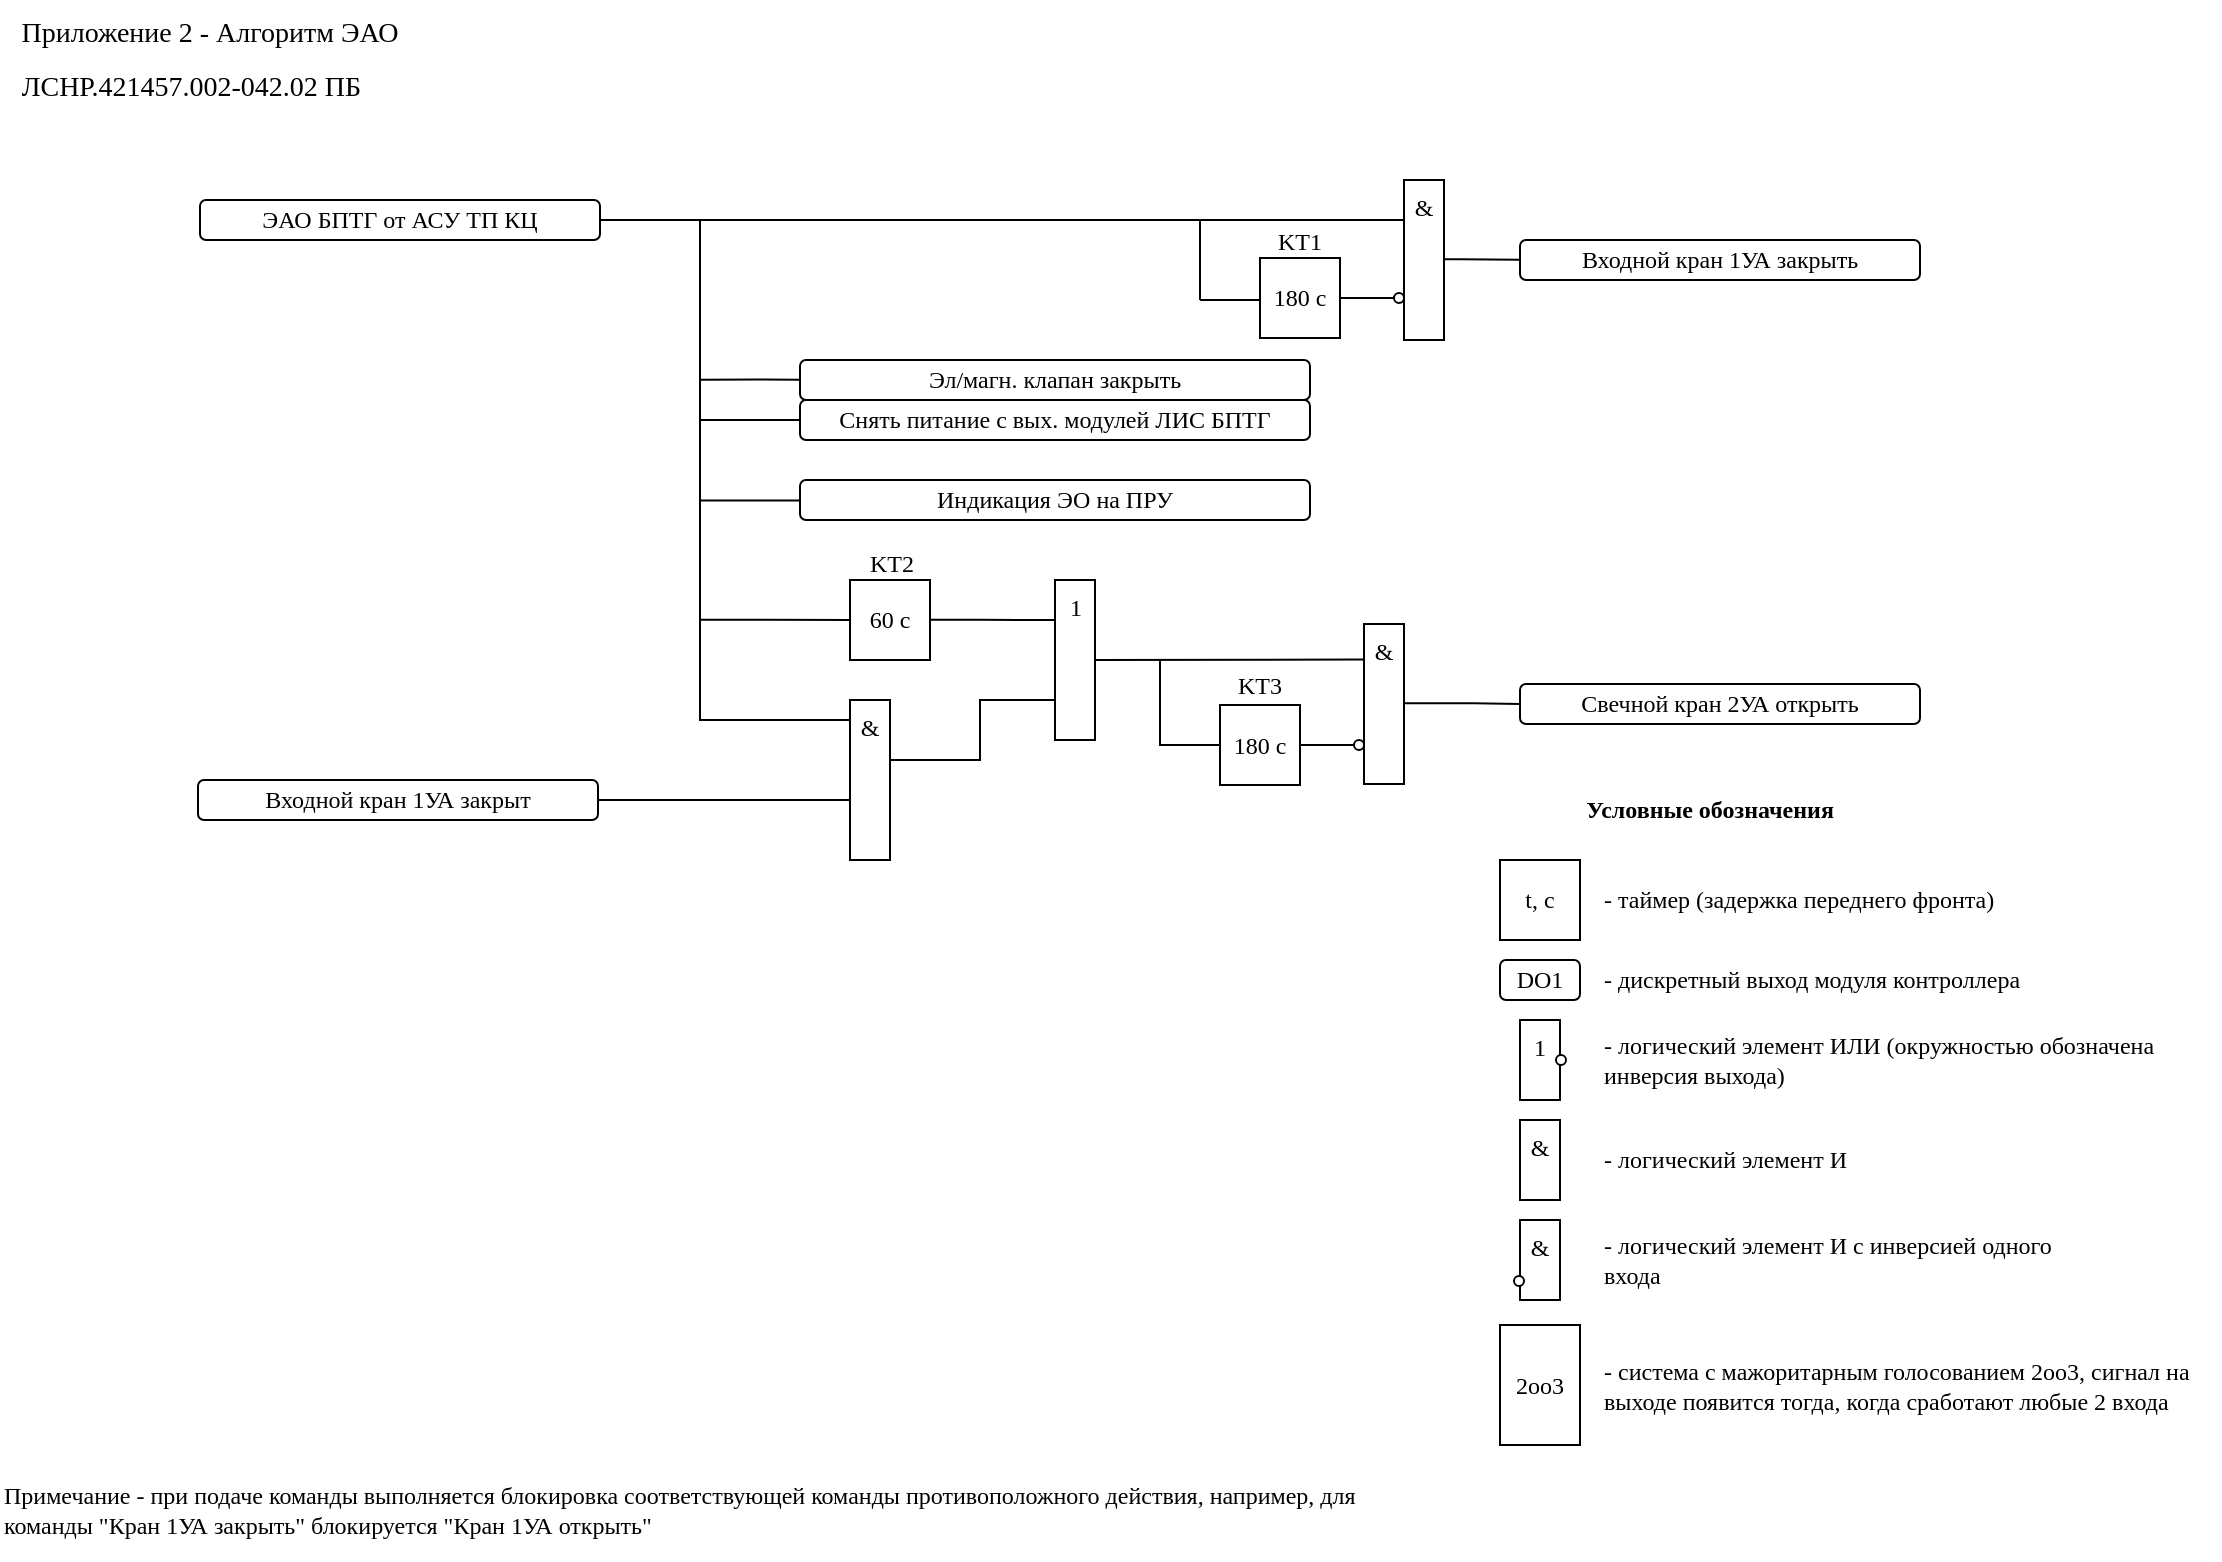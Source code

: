 <mxfile version="24.5.3" type="github">
  <diagram id="KjCAZHo6sr9IO5SEz2zb" name="ЭАО последствия">
    <mxGraphModel dx="819" dy="498" grid="1" gridSize="10" guides="1" tooltips="1" connect="1" arrows="1" fold="1" page="1" pageScale="1" pageWidth="1169" pageHeight="827" math="0" shadow="0">
      <root>
        <mxCell id="0" />
        <mxCell id="1" parent="0" />
        <mxCell id="snfo3hUEOQCX2EgYNw8K-1" value="&lt;h1 style=&quot;border-color: var(--border-color); text-align: left; font-size: 14px;&quot;&gt;&lt;span style=&quot;font-weight: normal;&quot;&gt;Приложение 2 - Алгоритм ЭАО&lt;/span&gt;&lt;/h1&gt;&lt;h1 style=&quot;text-align: left; font-size: 14px;&quot;&gt;&lt;span style=&quot;font-weight: normal;&quot;&gt;ЛСНР.421457.002-042.02 ПБ&lt;/span&gt;&lt;/h1&gt;" style="text;html=1;strokeColor=none;fillColor=none;spacing=5;spacingTop=-20;whiteSpace=wrap;overflow=hidden;rounded=0;align=center;fontSize=18;verticalAlign=top;fontFamily=Tahoma;" parent="1" vertex="1">
          <mxGeometry x="40" y="20" width="210" height="50" as="geometry" />
        </mxCell>
        <mxCell id="vp8R3FniqfXXm2EuUfDi-2" value="ЭАО БПТГ от АСУ ТП КЦ" style="rounded=1;whiteSpace=wrap;html=1;fontFamily=Tahoma;" parent="1" vertex="1">
          <mxGeometry x="140" y="110" width="200" height="20" as="geometry" />
        </mxCell>
        <mxCell id="vp8R3FniqfXXm2EuUfDi-4" value="" style="edgeStyle=orthogonalEdgeStyle;rounded=0;orthogonalLoop=1;jettySize=auto;html=1;endArrow=none;endFill=0;entryX=0;entryY=0.25;entryDx=0;entryDy=0;exitX=1;exitY=0.5;exitDx=0;exitDy=0;fontFamily=Tahoma;" parent="1" source="vp8R3FniqfXXm2EuUfDi-2" target="ncauQP9AvjcyV4FWilIb-8" edge="1">
          <mxGeometry relative="1" as="geometry">
            <mxPoint x="325" y="120" as="sourcePoint" />
            <mxPoint x="445" y="120" as="targetPoint" />
            <Array as="points" />
          </mxGeometry>
        </mxCell>
        <mxCell id="vp8R3FniqfXXm2EuUfDi-6" value="Снять питание с вых. модулей ЛИС БПТГ" style="rounded=1;whiteSpace=wrap;html=1;fontFamily=Tahoma;" parent="1" vertex="1">
          <mxGeometry x="440" y="210" width="255" height="20" as="geometry" />
        </mxCell>
        <mxCell id="vp8R3FniqfXXm2EuUfDi-21" value="" style="edgeStyle=orthogonalEdgeStyle;rounded=0;orthogonalLoop=1;jettySize=auto;html=1;endArrow=none;endFill=0;fontFamily=Tahoma;" parent="1" edge="1">
          <mxGeometry relative="1" as="geometry">
            <mxPoint x="390" y="220" as="sourcePoint" />
            <mxPoint x="440" y="220" as="targetPoint" />
            <Array as="points">
              <mxPoint x="420" y="220.19" />
              <mxPoint x="420" y="220.19" />
            </Array>
          </mxGeometry>
        </mxCell>
        <mxCell id="vp8R3FniqfXXm2EuUfDi-29" value="" style="edgeStyle=orthogonalEdgeStyle;rounded=0;orthogonalLoop=1;jettySize=auto;html=1;endArrow=none;endFill=0;fontFamily=Tahoma;entryX=0;entryY=0.25;entryDx=0;entryDy=0;" parent="1" edge="1">
          <mxGeometry relative="1" as="geometry">
            <mxPoint x="390" y="120" as="sourcePoint" />
            <mxPoint x="465" y="370" as="targetPoint" />
            <Array as="points">
              <mxPoint x="390" y="370" />
            </Array>
          </mxGeometry>
        </mxCell>
        <mxCell id="vp8R3FniqfXXm2EuUfDi-32" value="Входной кран 1УА закрыть" style="whiteSpace=wrap;html=1;rounded=1;fontFamily=Tahoma;" parent="1" vertex="1">
          <mxGeometry x="800" y="130" width="200" height="20" as="geometry" />
        </mxCell>
        <mxCell id="vp8R3FniqfXXm2EuUfDi-34" value="60 с" style="whiteSpace=wrap;html=1;rounded=0;fontFamily=Tahoma;" parent="1" vertex="1">
          <mxGeometry x="465" y="300" width="40" height="40" as="geometry" />
        </mxCell>
        <mxCell id="vp8R3FniqfXXm2EuUfDi-39" value="Входной кран 1УА закрыт" style="whiteSpace=wrap;html=1;rounded=1;fontFamily=Tahoma;" parent="1" vertex="1">
          <mxGeometry x="139" y="400" width="200" height="20" as="geometry" />
        </mxCell>
        <mxCell id="WGOIWOtRlZful5z0XLVo-1" value="Примечание - при подаче команды выполняется блокировка соответствующей команды противоположного действия, например, для команды &quot;Кран 1УА закрыть&quot; блокируется &quot;Кран 1УА открыть&quot;" style="text;html=1;strokeColor=none;fillColor=none;align=left;verticalAlign=middle;whiteSpace=wrap;rounded=0;fontFamily=Tahoma;" parent="1" vertex="1">
          <mxGeometry x="40" y="740" width="700" height="50" as="geometry" />
        </mxCell>
        <mxCell id="ncauQP9AvjcyV4FWilIb-7" value="180 c" style="whiteSpace=wrap;html=1;rounded=0;fontFamily=Tahoma;" parent="1" vertex="1">
          <mxGeometry x="670" y="139" width="40" height="40" as="geometry" />
        </mxCell>
        <mxCell id="ncauQP9AvjcyV4FWilIb-8" value="&amp;amp;" style="whiteSpace=wrap;html=1;rounded=0;fontFamily=Tahoma;verticalAlign=top;" parent="1" vertex="1">
          <mxGeometry x="742" y="100" width="20" height="80" as="geometry" />
        </mxCell>
        <mxCell id="ncauQP9AvjcyV4FWilIb-9" value="" style="ellipse;whiteSpace=wrap;html=1;aspect=fixed;rounded=1;fontFamily=Tahoma;" parent="1" vertex="1">
          <mxGeometry x="737" y="156.5" width="5" height="5" as="geometry" />
        </mxCell>
        <mxCell id="ncauQP9AvjcyV4FWilIb-10" value="" style="edgeStyle=orthogonalEdgeStyle;rounded=0;orthogonalLoop=1;jettySize=auto;html=1;endArrow=none;endFill=0;fontFamily=Tahoma;" parent="1" edge="1">
          <mxGeometry relative="1" as="geometry">
            <mxPoint x="640" y="159.99" as="sourcePoint" />
            <mxPoint x="670" y="160" as="targetPoint" />
            <Array as="points">
              <mxPoint x="660" y="159.99" />
              <mxPoint x="660" y="159.99" />
            </Array>
          </mxGeometry>
        </mxCell>
        <mxCell id="ncauQP9AvjcyV4FWilIb-11" value="" style="edgeStyle=orthogonalEdgeStyle;rounded=0;orthogonalLoop=1;jettySize=auto;html=1;endArrow=none;endFill=0;fontFamily=Tahoma;entryX=0;entryY=0.5;entryDx=0;entryDy=0;exitX=1;exitY=0.5;exitDx=0;exitDy=0;" parent="1" edge="1">
          <mxGeometry relative="1" as="geometry">
            <mxPoint x="710" y="159" as="sourcePoint" />
            <mxPoint x="737" y="158" as="targetPoint" />
            <Array as="points" />
          </mxGeometry>
        </mxCell>
        <mxCell id="ncauQP9AvjcyV4FWilIb-12" value="" style="edgeStyle=orthogonalEdgeStyle;rounded=0;orthogonalLoop=1;jettySize=auto;html=1;endArrow=none;endFill=0;fontFamily=Tahoma;" parent="1" edge="1">
          <mxGeometry relative="1" as="geometry">
            <mxPoint x="640" y="120" as="sourcePoint" />
            <mxPoint x="640" y="160" as="targetPoint" />
            <Array as="points">
              <mxPoint x="640" y="130" />
              <mxPoint x="640" y="130" />
            </Array>
          </mxGeometry>
        </mxCell>
        <mxCell id="lG8BZ00KBG59aB3c4YK1-5" value="" style="edgeStyle=orthogonalEdgeStyle;rounded=0;orthogonalLoop=1;jettySize=auto;html=1;endArrow=none;endFill=0;entryX=0;entryY=0.5;entryDx=0;entryDy=0;fontFamily=Tahoma;exitX=1.008;exitY=0.495;exitDx=0;exitDy=0;exitPerimeter=0;" parent="1" source="ncauQP9AvjcyV4FWilIb-8" edge="1">
          <mxGeometry relative="1" as="geometry">
            <mxPoint x="760" y="139.86" as="sourcePoint" />
            <mxPoint x="800" y="139.86" as="targetPoint" />
            <Array as="points">
              <mxPoint x="770" y="140" />
            </Array>
          </mxGeometry>
        </mxCell>
        <mxCell id="kb3w1TMYhDqOUEDyAWUW-1" value="Индикация ЭО на ПРУ" style="whiteSpace=wrap;html=1;rounded=1;fontFamily=Tahoma;" parent="1" vertex="1">
          <mxGeometry x="440" y="250" width="255" height="20" as="geometry" />
        </mxCell>
        <mxCell id="kb3w1TMYhDqOUEDyAWUW-4" value="" style="edgeStyle=orthogonalEdgeStyle;rounded=0;orthogonalLoop=1;jettySize=auto;html=1;endArrow=none;endFill=0;fontFamily=Tahoma;exitX=1;exitY=0.5;exitDx=0;exitDy=0;entryX=0.002;entryY=0.513;entryDx=0;entryDy=0;entryPerimeter=0;" parent="1" source="vp8R3FniqfXXm2EuUfDi-2" target="kb3w1TMYhDqOUEDyAWUW-1" edge="1">
          <mxGeometry relative="1" as="geometry">
            <mxPoint x="305" y="120" as="sourcePoint" />
            <mxPoint x="384" y="260" as="targetPoint" />
            <Array as="points">
              <mxPoint x="390" y="120" />
              <mxPoint x="390" y="260" />
            </Array>
          </mxGeometry>
        </mxCell>
        <mxCell id="ztT179E0r6GBONuLtkep-3" value="" style="edgeStyle=orthogonalEdgeStyle;rounded=0;orthogonalLoop=1;jettySize=auto;html=1;endArrow=none;endFill=0;fontFamily=Tahoma;entryX=0;entryY=0.5;entryDx=0;entryDy=0;" parent="1" target="vp8R3FniqfXXm2EuUfDi-34" edge="1">
          <mxGeometry relative="1" as="geometry">
            <mxPoint x="390" y="319.89" as="sourcePoint" />
            <mxPoint x="440" y="319.89" as="targetPoint" />
            <Array as="points">
              <mxPoint x="420" y="320" />
            </Array>
          </mxGeometry>
        </mxCell>
        <mxCell id="ztT179E0r6GBONuLtkep-4" value="&amp;amp;" style="whiteSpace=wrap;html=1;rounded=0;fontFamily=Tahoma;verticalAlign=top;" parent="1" vertex="1">
          <mxGeometry x="465" y="360" width="20" height="80" as="geometry" />
        </mxCell>
        <mxCell id="ztT179E0r6GBONuLtkep-5" value="1" style="whiteSpace=wrap;html=1;rounded=0;fontFamily=Tahoma;verticalAlign=top;" parent="1" vertex="1">
          <mxGeometry x="567.5" y="300" width="20" height="80" as="geometry" />
        </mxCell>
        <mxCell id="ztT179E0r6GBONuLtkep-7" value="" style="edgeStyle=orthogonalEdgeStyle;rounded=0;orthogonalLoop=1;jettySize=auto;html=1;endArrow=none;endFill=0;fontFamily=Tahoma;entryX=0;entryY=0.75;entryDx=0;entryDy=0;exitX=1;exitY=0.5;exitDx=0;exitDy=0;" parent="1" source="vp8R3FniqfXXm2EuUfDi-39" edge="1">
          <mxGeometry relative="1" as="geometry">
            <mxPoint x="460" y="409.87" as="sourcePoint" />
            <mxPoint x="465" y="410" as="targetPoint" />
            <Array as="points" />
          </mxGeometry>
        </mxCell>
        <mxCell id="ztT179E0r6GBONuLtkep-8" value="" style="edgeStyle=orthogonalEdgeStyle;rounded=0;orthogonalLoop=1;jettySize=auto;html=1;endArrow=none;endFill=0;fontFamily=Tahoma;entryX=0;entryY=0.75;entryDx=0;entryDy=0;" parent="1" target="ztT179E0r6GBONuLtkep-5" edge="1">
          <mxGeometry relative="1" as="geometry">
            <mxPoint x="485" y="390" as="sourcePoint" />
            <mxPoint x="560" y="390.11" as="targetPoint" />
            <Array as="points">
              <mxPoint x="530" y="390" />
              <mxPoint x="530" y="360" />
            </Array>
          </mxGeometry>
        </mxCell>
        <mxCell id="ztT179E0r6GBONuLtkep-9" value="" style="edgeStyle=orthogonalEdgeStyle;rounded=0;orthogonalLoop=1;jettySize=auto;html=1;endArrow=none;endFill=0;fontFamily=Tahoma;entryX=0;entryY=0.25;entryDx=0;entryDy=0;" parent="1" target="ztT179E0r6GBONuLtkep-5" edge="1">
          <mxGeometry relative="1" as="geometry">
            <mxPoint x="505" y="319.92" as="sourcePoint" />
            <mxPoint x="580" y="320.03" as="targetPoint" />
            <Array as="points">
              <mxPoint x="530" y="320" />
              <mxPoint x="568" y="320" />
            </Array>
          </mxGeometry>
        </mxCell>
        <mxCell id="ztT179E0r6GBONuLtkep-10" value="&amp;amp;" style="whiteSpace=wrap;html=1;rounded=0;fontFamily=Tahoma;verticalAlign=top;" parent="1" vertex="1">
          <mxGeometry x="722" y="322" width="20" height="80" as="geometry" />
        </mxCell>
        <mxCell id="azJjPpH03EOyZhzqckqP-1" value="" style="ellipse;whiteSpace=wrap;html=1;aspect=fixed;rounded=1;fontFamily=Tahoma;" parent="1" vertex="1">
          <mxGeometry x="717" y="380" width="5" height="5" as="geometry" />
        </mxCell>
        <mxCell id="azJjPpH03EOyZhzqckqP-3" value="" style="edgeStyle=orthogonalEdgeStyle;rounded=0;orthogonalLoop=1;jettySize=auto;html=1;endArrow=none;endFill=0;fontFamily=Tahoma;entryX=0.013;entryY=0.223;entryDx=0;entryDy=0;entryPerimeter=0;" parent="1" target="ztT179E0r6GBONuLtkep-10" edge="1">
          <mxGeometry relative="1" as="geometry">
            <mxPoint x="587.5" y="340.03" as="sourcePoint" />
            <mxPoint x="650.5" y="340.11" as="targetPoint" />
            <Array as="points">
              <mxPoint x="722" y="340" />
            </Array>
          </mxGeometry>
        </mxCell>
        <mxCell id="azJjPpH03EOyZhzqckqP-4" value="180 с" style="whiteSpace=wrap;html=1;rounded=0;fontFamily=Tahoma;" parent="1" vertex="1">
          <mxGeometry x="650" y="362.5" width="40" height="40" as="geometry" />
        </mxCell>
        <mxCell id="azJjPpH03EOyZhzqckqP-5" value="" style="edgeStyle=orthogonalEdgeStyle;rounded=0;orthogonalLoop=1;jettySize=auto;html=1;endArrow=none;endFill=0;fontFamily=Tahoma;entryX=0;entryY=0.25;entryDx=0;entryDy=0;" parent="1" edge="1">
          <mxGeometry relative="1" as="geometry">
            <mxPoint x="620" y="340" as="sourcePoint" />
            <mxPoint x="650" y="382.49" as="targetPoint" />
            <Array as="points">
              <mxPoint x="620" y="383" />
            </Array>
          </mxGeometry>
        </mxCell>
        <mxCell id="azJjPpH03EOyZhzqckqP-6" value="" style="edgeStyle=orthogonalEdgeStyle;rounded=0;orthogonalLoop=1;jettySize=auto;html=1;endArrow=none;endFill=0;fontFamily=Tahoma;entryX=0;entryY=0.5;entryDx=0;entryDy=0;exitX=1;exitY=0.5;exitDx=0;exitDy=0;" parent="1" source="azJjPpH03EOyZhzqckqP-4" target="azJjPpH03EOyZhzqckqP-1" edge="1">
          <mxGeometry relative="1" as="geometry">
            <mxPoint x="690" y="382.42" as="sourcePoint" />
            <mxPoint x="753" y="382.5" as="targetPoint" />
            <Array as="points" />
          </mxGeometry>
        </mxCell>
        <mxCell id="azJjPpH03EOyZhzqckqP-7" value="Свечной кран 2УА открыть" style="whiteSpace=wrap;html=1;rounded=1;fontFamily=Tahoma;" parent="1" vertex="1">
          <mxGeometry x="800" y="352" width="200" height="20" as="geometry" />
        </mxCell>
        <mxCell id="azJjPpH03EOyZhzqckqP-8" value="" style="edgeStyle=orthogonalEdgeStyle;rounded=0;orthogonalLoop=1;jettySize=auto;html=1;endArrow=none;endFill=0;fontFamily=Tahoma;exitX=1.006;exitY=0.495;exitDx=0;exitDy=0;exitPerimeter=0;entryX=0;entryY=0.5;entryDx=0;entryDy=0;" parent="1" source="ztT179E0r6GBONuLtkep-10" target="azJjPpH03EOyZhzqckqP-7" edge="1">
          <mxGeometry relative="1" as="geometry">
            <mxPoint x="742" y="363.51" as="sourcePoint" />
            <mxPoint x="777.01" y="360.48" as="targetPoint" />
            <Array as="points">
              <mxPoint x="777" y="362" />
            </Array>
          </mxGeometry>
        </mxCell>
        <mxCell id="AJ0w7-9goGey0yq71BRn-1" value="Эл/магн. клапан закрыть" style="rounded=1;whiteSpace=wrap;html=1;fontFamily=Tahoma;" parent="1" vertex="1">
          <mxGeometry x="440" y="190" width="255" height="20" as="geometry" />
        </mxCell>
        <mxCell id="AJ0w7-9goGey0yq71BRn-2" value="" style="edgeStyle=orthogonalEdgeStyle;rounded=0;orthogonalLoop=1;jettySize=auto;html=1;endArrow=none;endFill=0;fontFamily=Tahoma;" parent="1" edge="1">
          <mxGeometry relative="1" as="geometry">
            <mxPoint x="390" y="199.83" as="sourcePoint" />
            <mxPoint x="440" y="199.83" as="targetPoint" />
            <Array as="points">
              <mxPoint x="420" y="200.02" />
              <mxPoint x="420" y="200.02" />
            </Array>
          </mxGeometry>
        </mxCell>
        <mxCell id="v7oxfMcU6WycND9i8jci-1" value="&lt;font face=&quot;Tahoma&quot; style=&quot;font-size: 12px;&quot;&gt;KT1&lt;/font&gt;" style="text;strokeColor=none;fillColor=none;html=1;align=center;verticalAlign=middle;whiteSpace=wrap;rounded=0;fontSize=16;" parent="1" vertex="1">
          <mxGeometry x="660" y="114" width="60" height="30" as="geometry" />
        </mxCell>
        <mxCell id="v7oxfMcU6WycND9i8jci-2" value="&lt;font face=&quot;Tahoma&quot; style=&quot;font-size: 12px;&quot;&gt;KT2&lt;/font&gt;" style="text;strokeColor=none;fillColor=none;html=1;align=center;verticalAlign=middle;whiteSpace=wrap;rounded=0;fontSize=16;" parent="1" vertex="1">
          <mxGeometry x="456" y="275" width="60" height="30" as="geometry" />
        </mxCell>
        <mxCell id="v7oxfMcU6WycND9i8jci-3" value="&lt;font face=&quot;Tahoma&quot; style=&quot;font-size: 12px;&quot;&gt;KT3&lt;/font&gt;" style="text;strokeColor=none;fillColor=none;html=1;align=center;verticalAlign=middle;whiteSpace=wrap;rounded=0;fontSize=16;" parent="1" vertex="1">
          <mxGeometry x="640" y="336" width="60" height="30" as="geometry" />
        </mxCell>
        <mxCell id="CBAVv4VIJdcXMcP-1VyD-1" value="t, с" style="whiteSpace=wrap;html=1;rounded=0;fontFamily=Tahoma;" parent="1" vertex="1">
          <mxGeometry x="790" y="440" width="40" height="40" as="geometry" />
        </mxCell>
        <mxCell id="CBAVv4VIJdcXMcP-1VyD-2" value="- таймер (задержка переднего фронта)" style="text;html=1;strokeColor=none;fillColor=none;align=left;verticalAlign=middle;whiteSpace=wrap;rounded=0;fontFamily=Tahoma;" parent="1" vertex="1">
          <mxGeometry x="840" y="445" width="240" height="30" as="geometry" />
        </mxCell>
        <mxCell id="CBAVv4VIJdcXMcP-1VyD-3" value="Условные обозначения" style="text;html=1;strokeColor=none;fillColor=none;align=center;verticalAlign=middle;whiteSpace=wrap;rounded=0;fontFamily=Tahoma;fontStyle=1" parent="1" vertex="1">
          <mxGeometry x="800" y="400" width="190" height="30" as="geometry" />
        </mxCell>
        <mxCell id="CBAVv4VIJdcXMcP-1VyD-4" value="DO1" style="rounded=1;whiteSpace=wrap;html=1;fontFamily=Tahoma;" parent="1" vertex="1">
          <mxGeometry x="790" y="490" width="40" height="20" as="geometry" />
        </mxCell>
        <mxCell id="CBAVv4VIJdcXMcP-1VyD-5" value="- дискретный выход модуля контроллера" style="text;html=1;strokeColor=none;fillColor=none;align=left;verticalAlign=middle;whiteSpace=wrap;rounded=0;fontFamily=Tahoma;" parent="1" vertex="1">
          <mxGeometry x="840" y="485" width="250" height="30" as="geometry" />
        </mxCell>
        <mxCell id="CBAVv4VIJdcXMcP-1VyD-6" value="1" style="whiteSpace=wrap;html=1;rounded=0;fontFamily=Tahoma;verticalAlign=top;" parent="1" vertex="1">
          <mxGeometry x="800" y="520" width="20" height="40" as="geometry" />
        </mxCell>
        <mxCell id="CBAVv4VIJdcXMcP-1VyD-7" value="" style="ellipse;whiteSpace=wrap;html=1;aspect=fixed;rounded=1;fontFamily=Tahoma;" parent="1" vertex="1">
          <mxGeometry x="818" y="537.5" width="5" height="5" as="geometry" />
        </mxCell>
        <mxCell id="CBAVv4VIJdcXMcP-1VyD-8" value="- логический элемент ИЛИ (окружностью обозначена инверсия выхода)" style="text;html=1;strokeColor=none;fillColor=none;align=left;verticalAlign=middle;whiteSpace=wrap;rounded=0;fontFamily=Tahoma;" parent="1" vertex="1">
          <mxGeometry x="840" y="520" width="310" height="40" as="geometry" />
        </mxCell>
        <mxCell id="CBAVv4VIJdcXMcP-1VyD-9" value="&amp;amp;" style="whiteSpace=wrap;html=1;rounded=0;fontFamily=Tahoma;verticalAlign=top;" parent="1" vertex="1">
          <mxGeometry x="800" y="570" width="20" height="40" as="geometry" />
        </mxCell>
        <mxCell id="CBAVv4VIJdcXMcP-1VyD-10" value="- логический элемент И" style="text;html=1;strokeColor=none;fillColor=none;align=left;verticalAlign=middle;whiteSpace=wrap;rounded=0;fontFamily=Tahoma;" parent="1" vertex="1">
          <mxGeometry x="840" y="570" width="250" height="40" as="geometry" />
        </mxCell>
        <mxCell id="CBAVv4VIJdcXMcP-1VyD-11" value="2оо3" style="whiteSpace=wrap;html=1;rounded=0;fontFamily=Tahoma;" parent="1" vertex="1">
          <mxGeometry x="790" y="672.5" width="40" height="60" as="geometry" />
        </mxCell>
        <mxCell id="CBAVv4VIJdcXMcP-1VyD-12" value="- система с мажоритарным голосованием 2оо3, сигнал на выходе появится тогда, когда сработают любые 2 входа" style="text;html=1;strokeColor=none;fillColor=none;align=left;verticalAlign=middle;whiteSpace=wrap;rounded=0;fontFamily=Tahoma;" parent="1" vertex="1">
          <mxGeometry x="840" y="682.5" width="310" height="40" as="geometry" />
        </mxCell>
        <mxCell id="CBAVv4VIJdcXMcP-1VyD-13" value="&amp;amp;" style="whiteSpace=wrap;html=1;rounded=0;fontFamily=Tahoma;verticalAlign=top;" parent="1" vertex="1">
          <mxGeometry x="800" y="620" width="20" height="40" as="geometry" />
        </mxCell>
        <mxCell id="CBAVv4VIJdcXMcP-1VyD-14" value="- логический элемент И с инверсией одного входа" style="text;html=1;strokeColor=none;fillColor=none;align=left;verticalAlign=middle;whiteSpace=wrap;rounded=0;fontFamily=Tahoma;" parent="1" vertex="1">
          <mxGeometry x="840" y="620" width="250" height="40" as="geometry" />
        </mxCell>
        <mxCell id="CBAVv4VIJdcXMcP-1VyD-15" value="" style="ellipse;whiteSpace=wrap;html=1;aspect=fixed;rounded=1;fontFamily=Tahoma;" parent="1" vertex="1">
          <mxGeometry x="797" y="648" width="5" height="5" as="geometry" />
        </mxCell>
      </root>
    </mxGraphModel>
  </diagram>
</mxfile>
